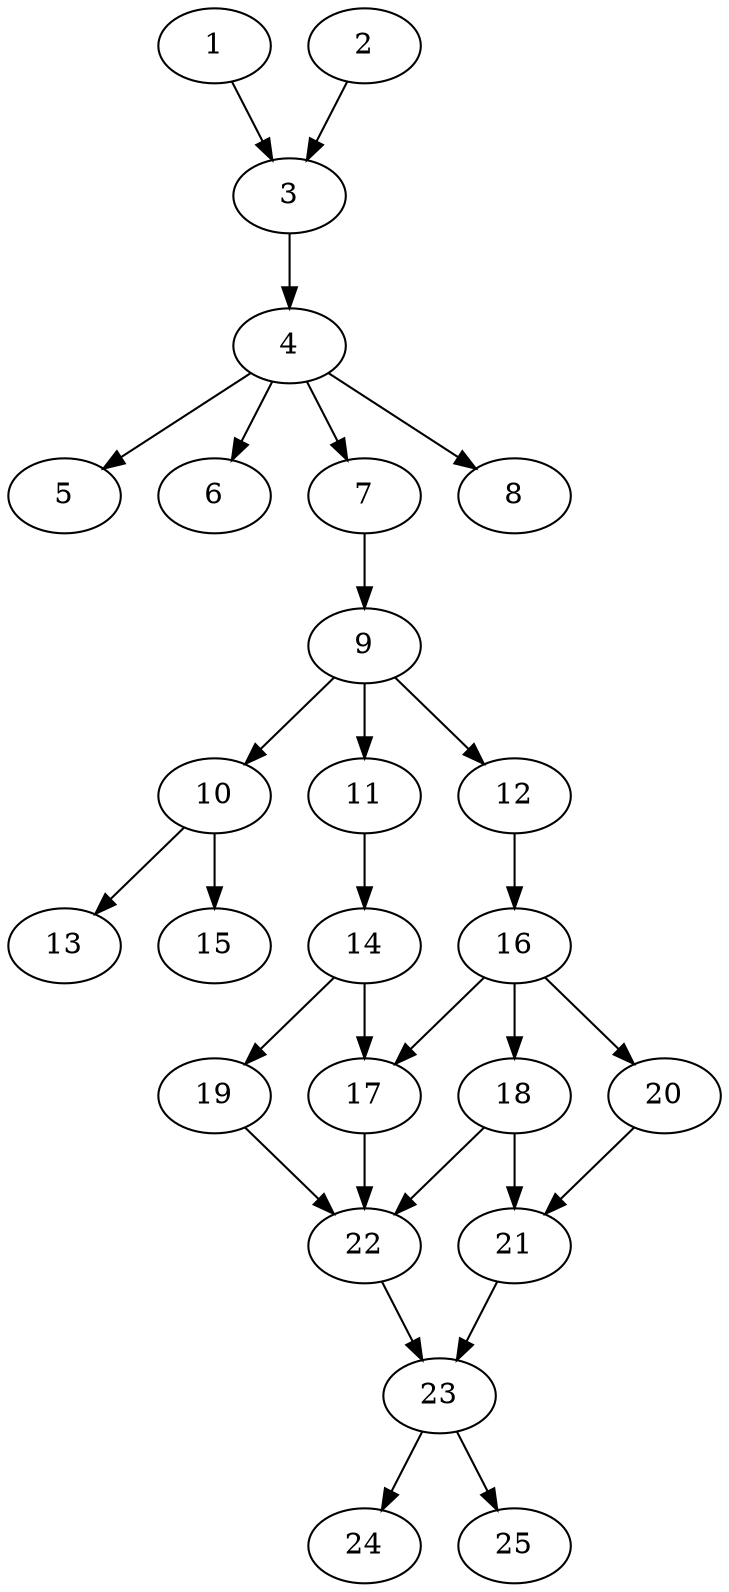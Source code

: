 // DAG automatically generated by daggen at Tue Aug  6 16:26:47 2019
// ./daggen --dot -n 25 --ccr 0.4 --fat 0.4 --regular 0.5 --density 0.7 --mindata 5242880 --maxdata 52428800 
digraph G {
  1 [size="47293440", alpha="0.06", expect_size="18917376"] 
  1 -> 3 [size ="18917376"]
  2 [size="33423360", alpha="0.15", expect_size="13369344"] 
  2 -> 3 [size ="13369344"]
  3 [size="67975680", alpha="0.12", expect_size="27190272"] 
  3 -> 4 [size ="27190272"]
  4 [size="67230720", alpha="0.04", expect_size="26892288"] 
  4 -> 5 [size ="26892288"]
  4 -> 6 [size ="26892288"]
  4 -> 7 [size ="26892288"]
  4 -> 8 [size ="26892288"]
  5 [size="75560960", alpha="0.12", expect_size="30224384"] 
  6 [size="129269760", alpha="0.13", expect_size="51707904"] 
  7 [size="94448640", alpha="0.02", expect_size="37779456"] 
  7 -> 9 [size ="37779456"]
  8 [size="112522240", alpha="0.01", expect_size="45008896"] 
  9 [size="123000320", alpha="0.00", expect_size="49200128"] 
  9 -> 10 [size ="49200128"]
  9 -> 11 [size ="49200128"]
  9 -> 12 [size ="49200128"]
  10 [size="122682880", alpha="0.03", expect_size="49073152"] 
  10 -> 13 [size ="49073152"]
  10 -> 15 [size ="49073152"]
  11 [size="90967040", alpha="0.07", expect_size="36386816"] 
  11 -> 14 [size ="36386816"]
  12 [size="125642240", alpha="0.15", expect_size="50256896"] 
  12 -> 16 [size ="50256896"]
  13 [size="96199680", alpha="0.01", expect_size="38479872"] 
  14 [size="48734720", alpha="0.11", expect_size="19493888"] 
  14 -> 17 [size ="19493888"]
  14 -> 19 [size ="19493888"]
  15 [size="73786880", alpha="0.17", expect_size="29514752"] 
  16 [size="24230400", alpha="0.07", expect_size="9692160"] 
  16 -> 17 [size ="9692160"]
  16 -> 18 [size ="9692160"]
  16 -> 20 [size ="9692160"]
  17 [size="101918720", alpha="0.10", expect_size="40767488"] 
  17 -> 22 [size ="40767488"]
  18 [size="116157440", alpha="0.16", expect_size="46462976"] 
  18 -> 21 [size ="46462976"]
  18 -> 22 [size ="46462976"]
  19 [size="120107520", alpha="0.17", expect_size="48043008"] 
  19 -> 22 [size ="48043008"]
  20 [size="123046400", alpha="0.06", expect_size="49218560"] 
  20 -> 21 [size ="49218560"]
  21 [size="22010880", alpha="0.01", expect_size="8804352"] 
  21 -> 23 [size ="8804352"]
  22 [size="63083520", alpha="0.19", expect_size="25233408"] 
  22 -> 23 [size ="25233408"]
  23 [size="32765440", alpha="0.07", expect_size="13106176"] 
  23 -> 24 [size ="13106176"]
  23 -> 25 [size ="13106176"]
  24 [size="37962240", alpha="0.04", expect_size="15184896"] 
  25 [size="101867520", alpha="0.11", expect_size="40747008"] 
}
